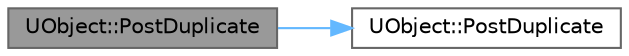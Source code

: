 digraph "UObject::PostDuplicate"
{
 // INTERACTIVE_SVG=YES
 // LATEX_PDF_SIZE
  bgcolor="transparent";
  edge [fontname=Helvetica,fontsize=10,labelfontname=Helvetica,labelfontsize=10];
  node [fontname=Helvetica,fontsize=10,shape=box,height=0.2,width=0.4];
  rankdir="LR";
  Node1 [id="Node000001",label="UObject::PostDuplicate",height=0.2,width=0.4,color="gray40", fillcolor="grey60", style="filled", fontcolor="black",tooltip=" "];
  Node1 -> Node2 [id="edge1_Node000001_Node000002",color="steelblue1",style="solid",tooltip=" "];
  Node2 [id="Node000002",label="UObject::PostDuplicate",height=0.2,width=0.4,color="grey40", fillcolor="white", style="filled",URL="$df/def/classUObject.html#a23e49d5e900c7ba542d980c168ca5ab2",tooltip="Called after duplication & serialization and before PostLoad."];
}
